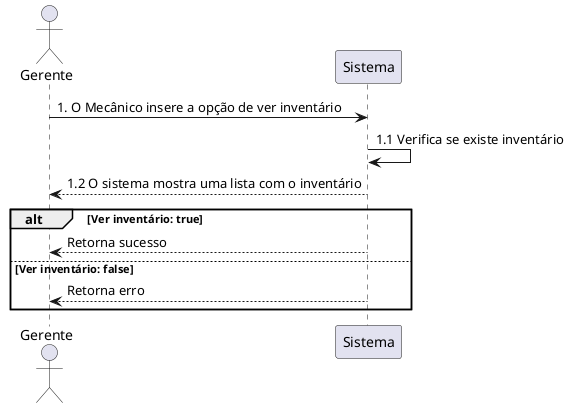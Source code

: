 @startuml
actor Gerente
participant Sistema


Gerente -> Sistema: 1. O Mecânico insere a opção de ver inventário
Sistema -> Sistema: 1.1 Verifica se existe inventário
Sistema --> Gerente: 1.2 O sistema mostra uma lista com o inventário

alt Ver inventário: true
     Sistema --> Gerente: Retorna sucesso

else Ver inventário: false
     Sistema --> Gerente: Retorna erro

end
@enduml